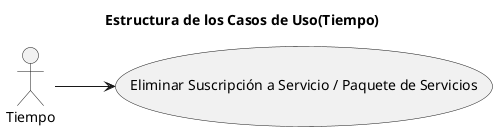 @startuml Estructura

title Estructura de los Casos de Uso(Tiempo)

skinparam {
    NoteBackgroundColor #whiteSmoke
    NoteBorderColor #green
    linetype polyline
}

left to right direction

actor Tiempo

Tiempo --> (Eliminar Suscripción a Servicio / Paquete de Servicios)

@enduml